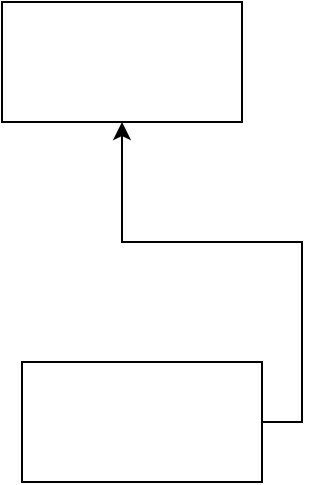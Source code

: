 <mxfile version="20.7.4" type="github">
  <diagram id="tIFeabwGRI2LvxpL2cyp" name="Sayfa -1">
    <mxGraphModel dx="1434" dy="764" grid="1" gridSize="10" guides="1" tooltips="1" connect="1" arrows="1" fold="1" page="1" pageScale="1" pageWidth="827" pageHeight="1169" math="0" shadow="0">
      <root>
        <mxCell id="0" />
        <mxCell id="1" parent="0" />
        <mxCell id="JcVWGhetAkxwceSicxEL-4" style="edgeStyle=orthogonalEdgeStyle;rounded=0;orthogonalLoop=1;jettySize=auto;html=1;exitX=1;exitY=0.5;exitDx=0;exitDy=0;" parent="1" source="JcVWGhetAkxwceSicxEL-1" target="JcVWGhetAkxwceSicxEL-3" edge="1">
          <mxGeometry relative="1" as="geometry" />
        </mxCell>
        <mxCell id="JcVWGhetAkxwceSicxEL-1" value="" style="rounded=0;whiteSpace=wrap;html=1;" parent="1" vertex="1">
          <mxGeometry x="90" y="540" width="120" height="60" as="geometry" />
        </mxCell>
        <mxCell id="JcVWGhetAkxwceSicxEL-3" value="" style="rounded=0;whiteSpace=wrap;html=1;" parent="1" vertex="1">
          <mxGeometry x="80" y="360" width="120" height="60" as="geometry" />
        </mxCell>
      </root>
    </mxGraphModel>
  </diagram>
</mxfile>
